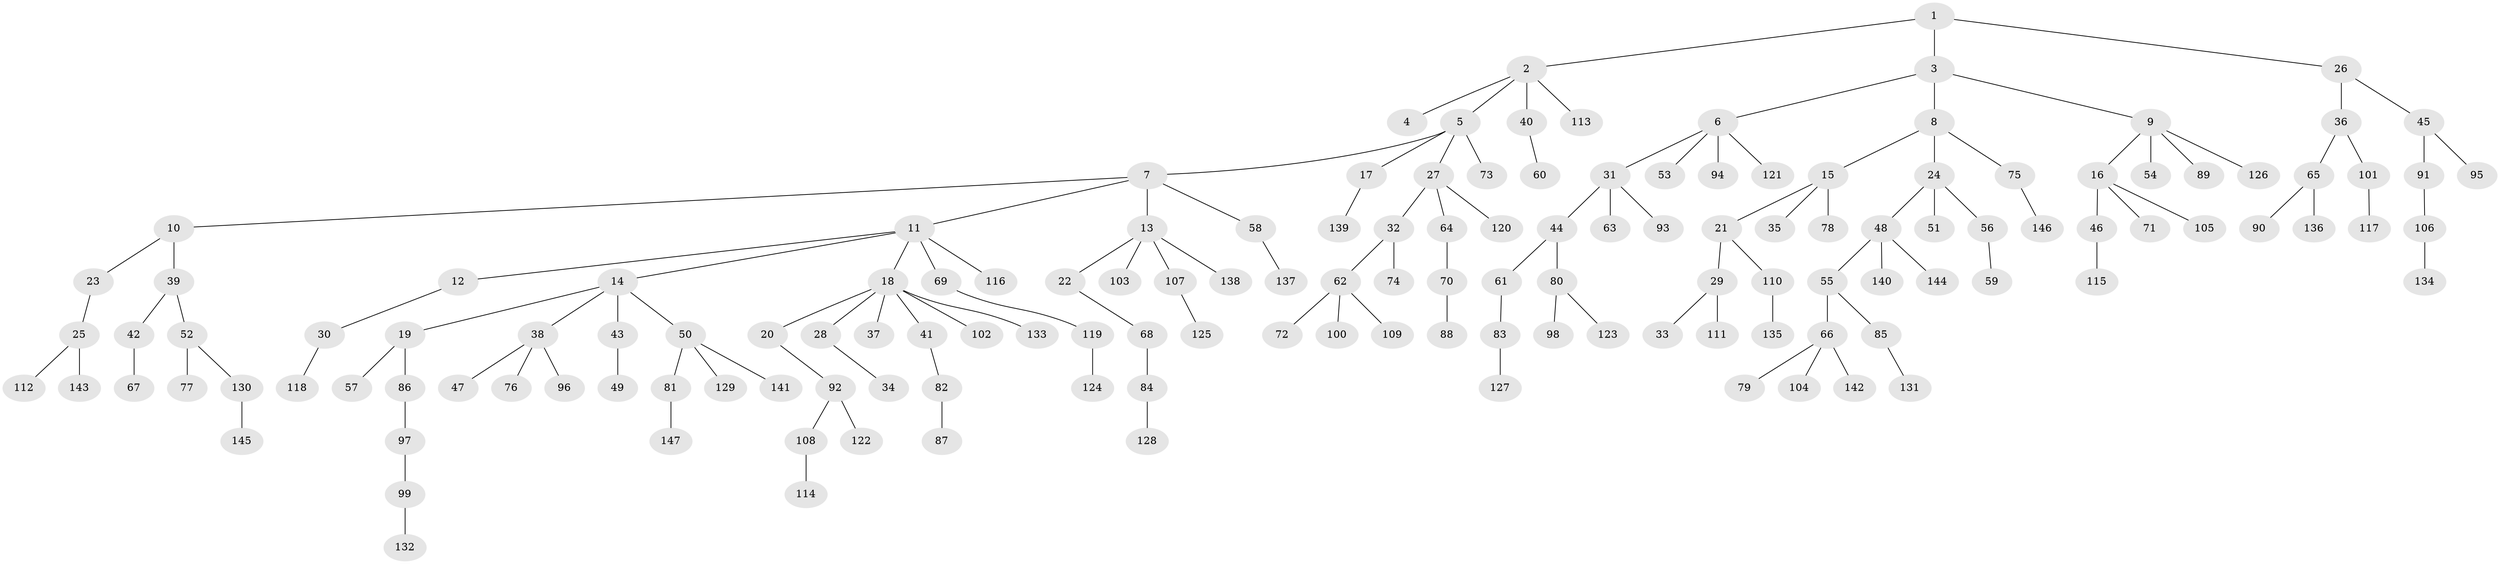 // Generated by graph-tools (version 1.1) at 2025/50/03/09/25 03:50:21]
// undirected, 147 vertices, 146 edges
graph export_dot {
graph [start="1"]
  node [color=gray90,style=filled];
  1;
  2;
  3;
  4;
  5;
  6;
  7;
  8;
  9;
  10;
  11;
  12;
  13;
  14;
  15;
  16;
  17;
  18;
  19;
  20;
  21;
  22;
  23;
  24;
  25;
  26;
  27;
  28;
  29;
  30;
  31;
  32;
  33;
  34;
  35;
  36;
  37;
  38;
  39;
  40;
  41;
  42;
  43;
  44;
  45;
  46;
  47;
  48;
  49;
  50;
  51;
  52;
  53;
  54;
  55;
  56;
  57;
  58;
  59;
  60;
  61;
  62;
  63;
  64;
  65;
  66;
  67;
  68;
  69;
  70;
  71;
  72;
  73;
  74;
  75;
  76;
  77;
  78;
  79;
  80;
  81;
  82;
  83;
  84;
  85;
  86;
  87;
  88;
  89;
  90;
  91;
  92;
  93;
  94;
  95;
  96;
  97;
  98;
  99;
  100;
  101;
  102;
  103;
  104;
  105;
  106;
  107;
  108;
  109;
  110;
  111;
  112;
  113;
  114;
  115;
  116;
  117;
  118;
  119;
  120;
  121;
  122;
  123;
  124;
  125;
  126;
  127;
  128;
  129;
  130;
  131;
  132;
  133;
  134;
  135;
  136;
  137;
  138;
  139;
  140;
  141;
  142;
  143;
  144;
  145;
  146;
  147;
  1 -- 2;
  1 -- 3;
  1 -- 26;
  2 -- 4;
  2 -- 5;
  2 -- 40;
  2 -- 113;
  3 -- 6;
  3 -- 8;
  3 -- 9;
  5 -- 7;
  5 -- 17;
  5 -- 27;
  5 -- 73;
  6 -- 31;
  6 -- 53;
  6 -- 94;
  6 -- 121;
  7 -- 10;
  7 -- 11;
  7 -- 13;
  7 -- 58;
  8 -- 15;
  8 -- 24;
  8 -- 75;
  9 -- 16;
  9 -- 54;
  9 -- 89;
  9 -- 126;
  10 -- 23;
  10 -- 39;
  11 -- 12;
  11 -- 14;
  11 -- 18;
  11 -- 69;
  11 -- 116;
  12 -- 30;
  13 -- 22;
  13 -- 103;
  13 -- 107;
  13 -- 138;
  14 -- 19;
  14 -- 38;
  14 -- 43;
  14 -- 50;
  15 -- 21;
  15 -- 35;
  15 -- 78;
  16 -- 46;
  16 -- 71;
  16 -- 105;
  17 -- 139;
  18 -- 20;
  18 -- 28;
  18 -- 37;
  18 -- 41;
  18 -- 102;
  18 -- 133;
  19 -- 57;
  19 -- 86;
  20 -- 92;
  21 -- 29;
  21 -- 110;
  22 -- 68;
  23 -- 25;
  24 -- 48;
  24 -- 51;
  24 -- 56;
  25 -- 112;
  25 -- 143;
  26 -- 36;
  26 -- 45;
  27 -- 32;
  27 -- 64;
  27 -- 120;
  28 -- 34;
  29 -- 33;
  29 -- 111;
  30 -- 118;
  31 -- 44;
  31 -- 63;
  31 -- 93;
  32 -- 62;
  32 -- 74;
  36 -- 65;
  36 -- 101;
  38 -- 47;
  38 -- 76;
  38 -- 96;
  39 -- 42;
  39 -- 52;
  40 -- 60;
  41 -- 82;
  42 -- 67;
  43 -- 49;
  44 -- 61;
  44 -- 80;
  45 -- 91;
  45 -- 95;
  46 -- 115;
  48 -- 55;
  48 -- 140;
  48 -- 144;
  50 -- 81;
  50 -- 129;
  50 -- 141;
  52 -- 77;
  52 -- 130;
  55 -- 66;
  55 -- 85;
  56 -- 59;
  58 -- 137;
  61 -- 83;
  62 -- 72;
  62 -- 100;
  62 -- 109;
  64 -- 70;
  65 -- 90;
  65 -- 136;
  66 -- 79;
  66 -- 104;
  66 -- 142;
  68 -- 84;
  69 -- 119;
  70 -- 88;
  75 -- 146;
  80 -- 98;
  80 -- 123;
  81 -- 147;
  82 -- 87;
  83 -- 127;
  84 -- 128;
  85 -- 131;
  86 -- 97;
  91 -- 106;
  92 -- 108;
  92 -- 122;
  97 -- 99;
  99 -- 132;
  101 -- 117;
  106 -- 134;
  107 -- 125;
  108 -- 114;
  110 -- 135;
  119 -- 124;
  130 -- 145;
}
